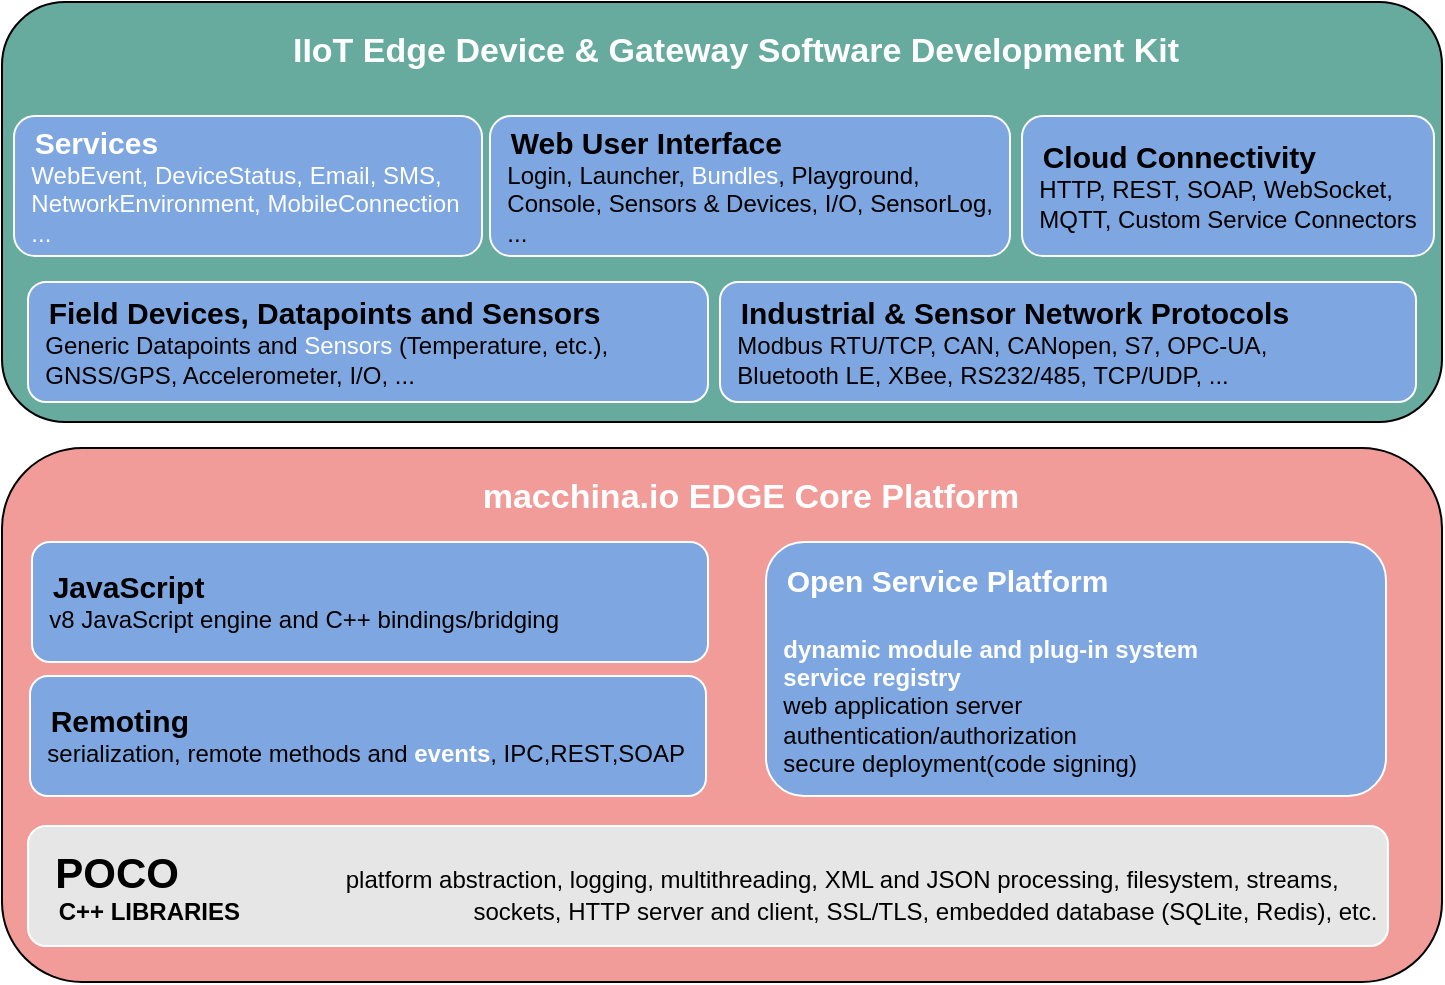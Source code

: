 <mxfile version="21.6.9" type="github">
  <diagram name="第 1 页" id="V0icccf3SqFHT4G_UdZa">
    <mxGraphModel dx="1434" dy="754" grid="1" gridSize="10" guides="1" tooltips="1" connect="1" arrows="1" fold="1" page="1" pageScale="1" pageWidth="827" pageHeight="1169" math="0" shadow="0">
      <root>
        <mxCell id="0" />
        <mxCell id="1" parent="0" />
        <mxCell id="KYpvlzajeFVz5BXWJRDW-14" value="" style="rounded=1;whiteSpace=wrap;html=1;fillColor=#67AB9F;" vertex="1" parent="1">
          <mxGeometry x="80" y="100" width="720" height="210" as="geometry" />
        </mxCell>
        <mxCell id="KYpvlzajeFVz5BXWJRDW-11" value="" style="rounded=1;whiteSpace=wrap;html=1;fillColor=#F19C99;" vertex="1" parent="1">
          <mxGeometry x="80" y="323" width="720" height="267" as="geometry" />
        </mxCell>
        <mxCell id="KYpvlzajeFVz5BXWJRDW-1" value="&lt;div align=&quot;left&quot;&gt;&lt;font color=&quot;#ffffff&quot; style=&quot;font-size: 15px;&quot;&gt;&lt;b&gt;&amp;nbsp; Services&lt;/b&gt;&lt;/font&gt;&lt;/div&gt;&lt;div align=&quot;left&quot;&gt;&lt;font color=&quot;#ffffff&quot;&gt;&amp;nbsp; WebEvent, DeviceStatus, Email, SMS,&amp;nbsp;&lt;/font&gt;&lt;/div&gt;&lt;div align=&quot;left&quot;&gt;&lt;font color=&quot;#ffffff&quot;&gt;&amp;nbsp; NetworkEnvironment, MobileConnection&lt;/font&gt;&lt;/div&gt;&lt;div align=&quot;left&quot;&gt;&lt;font color=&quot;#ffffff&quot;&gt;&amp;nbsp; ...&lt;br&gt;&lt;/font&gt;&lt;/div&gt;" style="rounded=1;whiteSpace=wrap;html=1;align=left;fillColor=#7EA6E0;strokeColor=#FFFFFF;" vertex="1" parent="1">
          <mxGeometry x="86" y="157" width="234" height="70" as="geometry" />
        </mxCell>
        <mxCell id="KYpvlzajeFVz5BXWJRDW-2" value="&lt;div align=&quot;left&quot;&gt;&lt;b&gt;&lt;font style=&quot;font-size: 15px;&quot;&gt;&amp;nbsp; Web User Interface&lt;/font&gt;&lt;/b&gt;&lt;/div&gt;&lt;div align=&quot;left&quot;&gt;&amp;nbsp; Login, Launcher, &lt;font color=&quot;#ffffff&quot;&gt;Bundles&lt;/font&gt;, Playground,&amp;nbsp;&amp;nbsp;&amp;nbsp;&lt;/div&gt;&lt;div align=&quot;left&quot;&gt;&amp;nbsp; Console, Sensors &amp;amp; Devices, I/O, SensorLog,&amp;nbsp;&lt;/div&gt;&lt;div align=&quot;left&quot;&gt;&amp;nbsp; ...&lt;br&gt;&lt;/div&gt;" style="rounded=1;whiteSpace=wrap;html=1;align=left;fillColor=#7EA6E0;strokeColor=#FFFFFF;" vertex="1" parent="1">
          <mxGeometry x="324" y="157" width="260" height="70" as="geometry" />
        </mxCell>
        <mxCell id="KYpvlzajeFVz5BXWJRDW-3" value="&lt;div align=&quot;left&quot;&gt;&lt;b&gt;&lt;font style=&quot;font-size: 15px;&quot;&gt;&amp;nbsp; Cloud Connectivity&lt;/font&gt;&lt;/b&gt;&lt;/div&gt;&lt;div align=&quot;left&quot;&gt;&amp;nbsp; HTTP, REST, SOAP, WebSocket, &amp;nbsp; &amp;nbsp;&lt;/div&gt;&lt;div align=&quot;left&quot;&gt;&amp;nbsp; MQTT, Custom Service Connectors&lt;br&gt;&lt;/div&gt;" style="rounded=1;whiteSpace=wrap;html=1;align=left;fillColor=#7EA6E0;strokeColor=#FFFFFF;" vertex="1" parent="1">
          <mxGeometry x="590" y="157" width="206" height="70" as="geometry" />
        </mxCell>
        <mxCell id="KYpvlzajeFVz5BXWJRDW-4" value="&lt;div align=&quot;left&quot;&gt;&lt;font style=&quot;font-size: 15px;&quot;&gt;&lt;b&gt;&amp;nbsp; Field Devices, Datapoints and Sensors&lt;/b&gt;&lt;/font&gt;&lt;/div&gt;&lt;div align=&quot;left&quot;&gt;&amp;nbsp; Generic Datapoints and &lt;font color=&quot;#ffffff&quot;&gt;Sensors &lt;/font&gt;(Temperature, etc.), &amp;nbsp; &amp;nbsp; &amp;nbsp; &amp;nbsp; &amp;nbsp;&amp;nbsp; &amp;nbsp; &amp;nbsp; GNSS/GPS, Accelerometer, I/O, ...&lt;br&gt;&lt;/div&gt;" style="rounded=1;whiteSpace=wrap;html=1;align=left;fillColor=#7EA6E0;strokeColor=#FFFFFF;" vertex="1" parent="1">
          <mxGeometry x="93" y="240" width="340" height="60" as="geometry" />
        </mxCell>
        <mxCell id="KYpvlzajeFVz5BXWJRDW-5" value="&lt;div align=&quot;left&quot;&gt;&lt;b&gt;&lt;font style=&quot;font-size: 15px;&quot;&gt;&amp;nbsp; Industrial &amp;amp; Sensor Network Protocols&lt;/font&gt;&lt;/b&gt;&lt;/div&gt;&lt;div align=&quot;left&quot;&gt;&amp;nbsp; Modbus RTU/TCP, CAN, CANopen, S7, OPC-UA,&lt;/div&gt;&lt;div align=&quot;left&quot;&gt;&amp;nbsp; Bluetooth LE, XBee, RS232/485, TCP/UDP, ...&lt;br&gt;&lt;/div&gt;" style="rounded=1;whiteSpace=wrap;html=1;align=left;fillColor=#7EA6E0;strokeColor=#FFFFFF;" vertex="1" parent="1">
          <mxGeometry x="439" y="240" width="348" height="60" as="geometry" />
        </mxCell>
        <mxCell id="KYpvlzajeFVz5BXWJRDW-6" value="&lt;div align=&quot;left&quot;&gt;&lt;b&gt;&lt;font style=&quot;font-size: 15px;&quot;&gt;&amp;nbsp; JavaScript&lt;/font&gt;&lt;/b&gt;&lt;/div&gt;&lt;div align=&quot;left&quot;&gt;&amp;nbsp; v8 JavaScript engine and C++ bindings/bridging&lt;br&gt;&lt;/div&gt;" style="rounded=1;whiteSpace=wrap;html=1;align=left;fillColor=#7EA6E0;strokeColor=#FFFFFF;" vertex="1" parent="1">
          <mxGeometry x="95" y="370" width="338" height="60" as="geometry" />
        </mxCell>
        <mxCell id="KYpvlzajeFVz5BXWJRDW-7" value="&lt;div align=&quot;left&quot;&gt;&lt;b&gt;&lt;font style=&quot;font-size: 15px;&quot;&gt;&amp;nbsp; Remoting&lt;/font&gt;&lt;/b&gt;&lt;/div&gt;&lt;div align=&quot;left&quot;&gt;&amp;nbsp; serialization, remote methods and &lt;font color=&quot;#ffffff&quot;&gt;&lt;b&gt;events&lt;/b&gt;&lt;/font&gt;, IPC,REST,SOAP&lt;br&gt;&lt;/div&gt;" style="rounded=1;whiteSpace=wrap;html=1;align=left;fillColor=#7EA6E0;strokeColor=#FFFFFF;" vertex="1" parent="1">
          <mxGeometry x="94" y="437" width="338" height="60" as="geometry" />
        </mxCell>
        <mxCell id="KYpvlzajeFVz5BXWJRDW-8" value="&lt;div align=&quot;left&quot;&gt;&lt;font color=&quot;#ffffff&quot; style=&quot;font-size: 15px;&quot;&gt;&lt;b&gt;&amp;nbsp; Open Service Platform&lt;/b&gt;&lt;/font&gt;&lt;/div&gt;&lt;div align=&quot;left&quot;&gt;&lt;font color=&quot;#ffffff&quot; style=&quot;font-size: 15px;&quot;&gt;&lt;br&gt;&lt;/font&gt;&lt;/div&gt;&lt;div align=&quot;left&quot;&gt;&lt;font color=&quot;#ffffff&quot;&gt;&amp;nbsp; &lt;b&gt;dynamic module and plug-in system&lt;/b&gt;&lt;/font&gt;&lt;/div&gt;&lt;div align=&quot;left&quot;&gt;&lt;font color=&quot;#ffffff&quot;&gt;&amp;nbsp; &lt;b&gt;service registry&lt;/b&gt;&lt;/font&gt;&lt;/div&gt;&lt;div align=&quot;left&quot;&gt;&lt;font color=&quot;#ffffff&quot;&gt;&amp;nbsp;&lt;/font&gt; web application server&lt;/div&gt;&lt;div align=&quot;left&quot;&gt;&amp;nbsp; authentication/authorization&lt;/div&gt;&lt;div align=&quot;left&quot;&gt;&amp;nbsp; secure deployment(code signing)&lt;br&gt;&lt;/div&gt;" style="rounded=1;whiteSpace=wrap;html=1;align=left;fillColor=#7EA6E0;strokeColor=#FFFFFF;" vertex="1" parent="1">
          <mxGeometry x="462" y="370" width="310" height="127" as="geometry" />
        </mxCell>
        <mxCell id="KYpvlzajeFVz5BXWJRDW-9" value="&lt;div align=&quot;left&quot;&gt;&lt;font style=&quot;font-size: 21px;&quot;&gt;&lt;b&gt;&amp;nbsp; POCO&lt;/b&gt;&lt;/font&gt;&amp;nbsp;&amp;nbsp;&amp;nbsp;&amp;nbsp;&amp;nbsp;&amp;nbsp;&amp;nbsp;&amp;nbsp;&amp;nbsp;&amp;nbsp;&amp;nbsp;&amp;nbsp;&amp;nbsp;&amp;nbsp;&amp;nbsp;&amp;nbsp;&amp;nbsp;&amp;nbsp;&amp;nbsp;&amp;nbsp;&amp;nbsp;&amp;nbsp;&amp;nbsp;&amp;nbsp; platform abstraction, logging, multithreading, XML and JSON processing, filesystem, streams,&lt;br&gt;&lt;/div&gt;&lt;div align=&quot;left&quot;&gt;&lt;b&gt;&amp;nbsp;&amp;nbsp;&amp;nbsp; C++ LIBRARIES&lt;/b&gt;&amp;nbsp;&amp;nbsp;&amp;nbsp;&amp;nbsp;&amp;nbsp;&amp;nbsp;&amp;nbsp;&amp;nbsp;&amp;nbsp;&amp;nbsp;&amp;nbsp;&amp;nbsp;&amp;nbsp;&amp;nbsp;&amp;nbsp;&amp;nbsp;&amp;nbsp;&amp;nbsp;&amp;nbsp;&amp;nbsp;&amp;nbsp;&amp;nbsp;&amp;nbsp;&amp;nbsp;&amp;nbsp;&amp;nbsp;&amp;nbsp;&amp;nbsp;&amp;nbsp;&amp;nbsp;&amp;nbsp;&amp;nbsp;&amp;nbsp;&amp;nbsp; sockets, HTTP server and client, SSL/TLS, embedded database (SQLite, Redis), etc.&lt;br&gt;&lt;/div&gt;" style="rounded=1;whiteSpace=wrap;html=1;align=left;fillColor=#E6E6E6;strokeColor=#FFFFFF;" vertex="1" parent="1">
          <mxGeometry x="93" y="512" width="680" height="60" as="geometry" />
        </mxCell>
        <mxCell id="KYpvlzajeFVz5BXWJRDW-12" value="&lt;font size=&quot;1&quot; color=&quot;#ffffff&quot;&gt;&lt;b&gt;&lt;font style=&quot;font-size: 17px;&quot;&gt;macchina.io EDGE Core Platform&lt;/font&gt;&lt;/b&gt;&lt;/font&gt;" style="text;html=1;strokeColor=none;fillColor=none;align=center;verticalAlign=middle;whiteSpace=wrap;rounded=0;" vertex="1" parent="1">
          <mxGeometry x="311.5" y="333" width="285" height="30" as="geometry" />
        </mxCell>
        <mxCell id="KYpvlzajeFVz5BXWJRDW-13" value="&lt;font style=&quot;font-size: 17px;&quot; color=&quot;#ffffff&quot;&gt;&lt;b&gt;IIoT Edge Device &amp;amp; Gateway Software Development Kit&lt;br&gt;&lt;/b&gt;&lt;/font&gt;" style="text;html=1;strokeColor=none;fillColor=none;align=center;verticalAlign=middle;whiteSpace=wrap;rounded=0;" vertex="1" parent="1">
          <mxGeometry x="210" y="110" width="474" height="30" as="geometry" />
        </mxCell>
      </root>
    </mxGraphModel>
  </diagram>
</mxfile>
